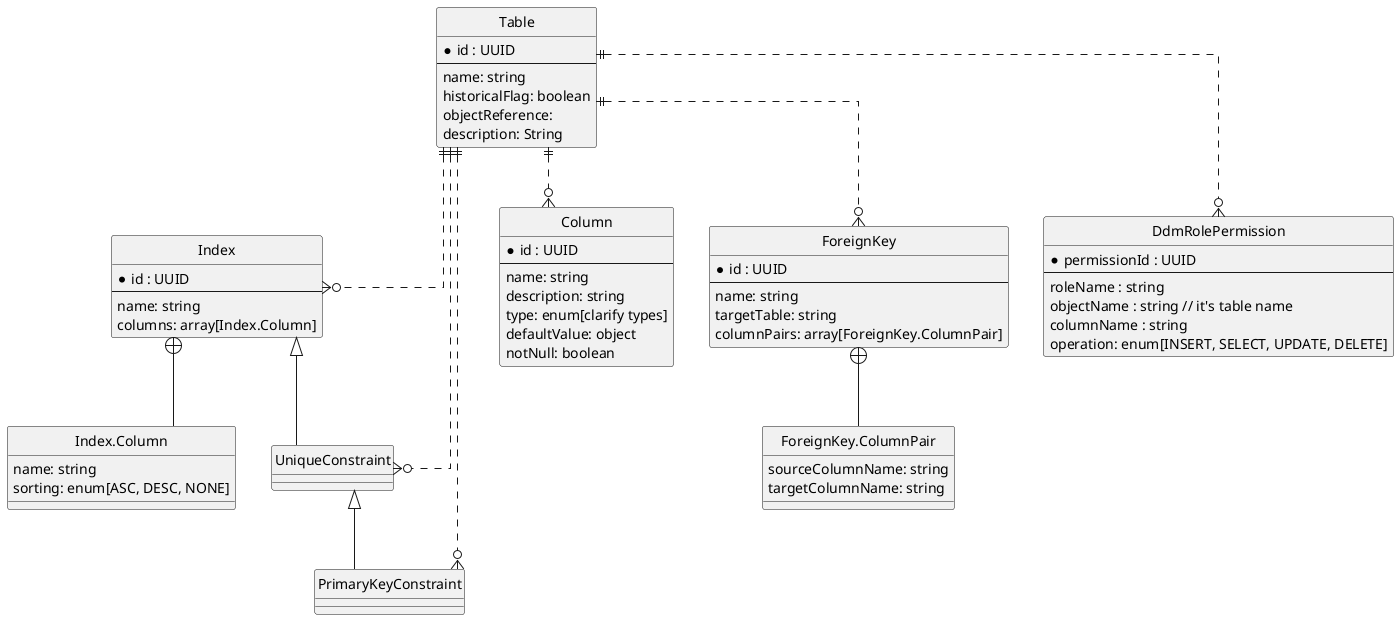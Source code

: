 @startuml
' hide the spot
hide circle

' avoid problems with angled crows feet
skinparam linetype ortho

entity "Table" as table {
  *id : UUID
  --
  name: string
  historicalFlag: boolean
  objectReference:
  description: String
}

entity "Index" as index {
  *id : UUID
  --
  name: string
  columns: array[Index.Column]
}

entity "Index.Column" as index_column {
  name: string
  sorting: enum[ASC, DESC, NONE]
}

entity "UniqueConstraint" as unique_constraint extends index

entity "PrimaryKeyConstraint" as primary_key_constraint extends unique_constraint

entity "Column" as column {
  *id : UUID
  --
  name: string
  description: string
  type: enum[clarify types]
  defaultValue: object
  notNull: boolean
}

entity "ForeignKey" as foreign_key {
  *id : UUID
  --
  name: string
  targetTable: string
  columnPairs: array[ForeignKey.ColumnPair]
}

entity "ForeignKey.ColumnPair" as foreign_key_column_pair {
  sourceColumnName: string
  targetColumnName: string
}

entity "DdmRolePermission" as ddm_role_permission {
  *permissionId : UUID
  --
  roleName : string
  objectName : string // it's table name
  columnName : string
  operation: enum[INSERT, SELECT, UPDATE, DELETE]
}


table ||..o{ index
table ||..o{ column
table ||..o{ foreign_key
table ||..o{ unique_constraint
table ||..o{ primary_key_constraint
table ||..o{ ddm_role_permission
foreign_key +-- foreign_key_column_pair
index +-- index_column
@enduml